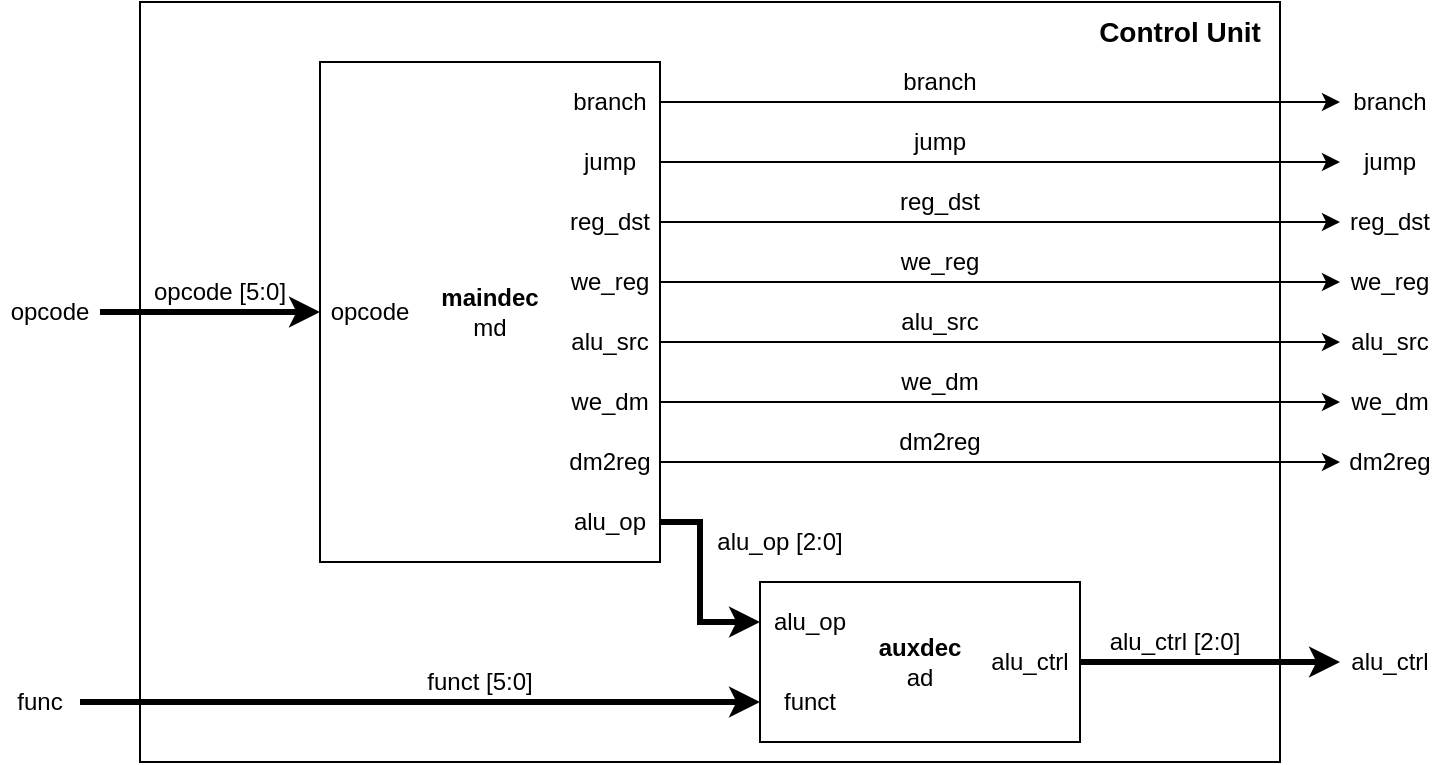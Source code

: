 <mxfile version="12.1.0" type="google" pages="1"><diagram id="jSu9rCGYSVsuAnrq_ik_" name="Page-1"><mxGraphModel dx="932" dy="625" grid="1" gridSize="10" guides="1" tooltips="1" connect="1" arrows="1" fold="1" page="1" pageScale="1" pageWidth="850" pageHeight="1100" math="0" shadow="0"><root><mxCell id="0"/><mxCell id="1" parent="0"/><mxCell id="LF2LfioBVcVy0du7oYlA-55" value="" style="rounded=0;whiteSpace=wrap;html=1;" vertex="1" parent="1"><mxGeometry x="160" y="80" width="570" height="380" as="geometry"/></mxCell><mxCell id="LF2LfioBVcVy0du7oYlA-1" value="&lt;b&gt;maindec&lt;/b&gt;&lt;br&gt;md" style="rounded=0;whiteSpace=wrap;html=1;" vertex="1" parent="1"><mxGeometry x="250" y="110" width="170" height="250" as="geometry"/></mxCell><mxCell id="LF2LfioBVcVy0du7oYlA-52" value="" style="edgeStyle=orthogonalEdgeStyle;rounded=0;orthogonalLoop=1;jettySize=auto;html=1;strokeWidth=3;" edge="1" parent="1" source="LF2LfioBVcVy0du7oYlA-2" target="LF2LfioBVcVy0du7oYlA-54"><mxGeometry relative="1" as="geometry"><mxPoint x="750" y="360" as="targetPoint"/><Array as="points"><mxPoint x="785" y="410"/></Array></mxGeometry></mxCell><mxCell id="LF2LfioBVcVy0du7oYlA-2" value="&lt;b&gt;auxdec&lt;/b&gt;&lt;br&gt;ad" style="rounded=0;whiteSpace=wrap;html=1;" vertex="1" parent="1"><mxGeometry x="470" y="370" width="160" height="80" as="geometry"/></mxCell><mxCell id="LF2LfioBVcVy0du7oYlA-3" value="opcode" style="text;html=1;strokeColor=none;fillColor=none;align=center;verticalAlign=middle;whiteSpace=wrap;rounded=0;" vertex="1" parent="1"><mxGeometry x="250" y="225" width="50" height="20" as="geometry"/></mxCell><mxCell id="LF2LfioBVcVy0du7oYlA-4" value="branch" style="text;html=1;strokeColor=none;fillColor=none;align=center;verticalAlign=middle;whiteSpace=wrap;rounded=0;" vertex="1" parent="1"><mxGeometry x="370" y="120" width="50" height="20" as="geometry"/></mxCell><mxCell id="LF2LfioBVcVy0du7oYlA-5" value="jump" style="text;html=1;strokeColor=none;fillColor=none;align=center;verticalAlign=middle;whiteSpace=wrap;rounded=0;" vertex="1" parent="1"><mxGeometry x="370" y="150" width="50" height="20" as="geometry"/></mxCell><mxCell id="LF2LfioBVcVy0du7oYlA-6" value="reg_dst" style="text;html=1;strokeColor=none;fillColor=none;align=center;verticalAlign=middle;whiteSpace=wrap;rounded=0;" vertex="1" parent="1"><mxGeometry x="370" y="180" width="50" height="20" as="geometry"/></mxCell><mxCell id="LF2LfioBVcVy0du7oYlA-9" value="we_reg" style="text;html=1;strokeColor=none;fillColor=none;align=center;verticalAlign=middle;whiteSpace=wrap;rounded=0;" vertex="1" parent="1"><mxGeometry x="370" y="210" width="50" height="20" as="geometry"/></mxCell><mxCell id="LF2LfioBVcVy0du7oYlA-10" value="alu_src" style="text;html=1;strokeColor=none;fillColor=none;align=center;verticalAlign=middle;whiteSpace=wrap;rounded=0;" vertex="1" parent="1"><mxGeometry x="370" y="240" width="50" height="20" as="geometry"/></mxCell><mxCell id="LF2LfioBVcVy0du7oYlA-11" value="we_dm" style="text;html=1;strokeColor=none;fillColor=none;align=center;verticalAlign=middle;whiteSpace=wrap;rounded=0;" vertex="1" parent="1"><mxGeometry x="370" y="270" width="50" height="20" as="geometry"/></mxCell><mxCell id="LF2LfioBVcVy0du7oYlA-12" value="dm2reg" style="text;html=1;strokeColor=none;fillColor=none;align=center;verticalAlign=middle;whiteSpace=wrap;rounded=0;" vertex="1" parent="1"><mxGeometry x="370" y="300" width="50" height="20" as="geometry"/></mxCell><mxCell id="LF2LfioBVcVy0du7oYlA-13" value="alu_op" style="text;html=1;strokeColor=none;fillColor=none;align=center;verticalAlign=middle;whiteSpace=wrap;rounded=0;" vertex="1" parent="1"><mxGeometry x="370" y="330" width="50" height="20" as="geometry"/></mxCell><mxCell id="LF2LfioBVcVy0du7oYlA-15" value="alu_op" style="text;html=1;strokeColor=none;fillColor=none;align=center;verticalAlign=middle;whiteSpace=wrap;rounded=0;" vertex="1" parent="1"><mxGeometry x="470" y="380" width="50" height="20" as="geometry"/></mxCell><mxCell id="LF2LfioBVcVy0du7oYlA-16" value="funct" style="text;html=1;strokeColor=none;fillColor=none;align=center;verticalAlign=middle;whiteSpace=wrap;rounded=0;" vertex="1" parent="1"><mxGeometry x="470" y="420" width="50" height="20" as="geometry"/></mxCell><mxCell id="LF2LfioBVcVy0du7oYlA-17" value="alu_ctrl" style="text;html=1;strokeColor=none;fillColor=none;align=center;verticalAlign=middle;whiteSpace=wrap;rounded=0;" vertex="1" parent="1"><mxGeometry x="580" y="400" width="50" height="20" as="geometry"/></mxCell><mxCell id="LF2LfioBVcVy0du7oYlA-18" value="" style="endArrow=classic;html=1;entryX=0;entryY=0.5;entryDx=0;entryDy=0;strokeWidth=3;exitX=1;exitY=0.5;exitDx=0;exitDy=0;rounded=0;" edge="1" parent="1" source="LF2LfioBVcVy0du7oYlA-13" target="LF2LfioBVcVy0du7oYlA-15"><mxGeometry width="50" height="50" relative="1" as="geometry"><mxPoint x="425" y="410" as="sourcePoint"/><mxPoint x="290" y="420" as="targetPoint"/><Array as="points"><mxPoint x="440" y="340"/><mxPoint x="440" y="390"/></Array></mxGeometry></mxCell><mxCell id="LF2LfioBVcVy0du7oYlA-19" value="alu_op [2:0]" style="text;html=1;strokeColor=none;fillColor=none;align=center;verticalAlign=middle;whiteSpace=wrap;rounded=0;" vertex="1" parent="1"><mxGeometry x="440" y="340" width="80" height="20" as="geometry"/></mxCell><mxCell id="LF2LfioBVcVy0du7oYlA-20" value="" style="endArrow=classic;html=1;strokeWidth=3;exitX=1;exitY=0.5;exitDx=0;exitDy=0;entryX=0;entryY=0.5;entryDx=0;entryDy=0;" edge="1" parent="1" source="LF2LfioBVcVy0du7oYlA-21" target="LF2LfioBVcVy0du7oYlA-16"><mxGeometry width="50" height="50" relative="1" as="geometry"><mxPoint x="180" y="385" as="sourcePoint"/><mxPoint x="460" y="490" as="targetPoint"/></mxGeometry></mxCell><mxCell id="LF2LfioBVcVy0du7oYlA-21" value="func" style="text;html=1;strokeColor=none;fillColor=none;align=center;verticalAlign=middle;whiteSpace=wrap;rounded=0;" vertex="1" parent="1"><mxGeometry x="90" y="420" width="40" height="20" as="geometry"/></mxCell><mxCell id="LF2LfioBVcVy0du7oYlA-22" value="" style="endArrow=classic;html=1;strokeWidth=3;entryX=0;entryY=0.5;entryDx=0;entryDy=0;exitX=1;exitY=0.5;exitDx=0;exitDy=0;" edge="1" parent="1" source="LF2LfioBVcVy0du7oYlA-23" target="LF2LfioBVcVy0du7oYlA-1"><mxGeometry width="50" height="50" relative="1" as="geometry"><mxPoint x="190" y="235" as="sourcePoint"/><mxPoint x="190" y="420" as="targetPoint"/></mxGeometry></mxCell><mxCell id="LF2LfioBVcVy0du7oYlA-23" value="opcode" style="text;html=1;strokeColor=none;fillColor=none;align=center;verticalAlign=middle;whiteSpace=wrap;rounded=0;" vertex="1" parent="1"><mxGeometry x="90" y="225" width="50" height="20" as="geometry"/></mxCell><mxCell id="LF2LfioBVcVy0du7oYlA-24" value="opcode [5:0]" style="text;html=1;strokeColor=none;fillColor=none;align=center;verticalAlign=middle;whiteSpace=wrap;rounded=0;" vertex="1" parent="1"><mxGeometry x="160" y="215" width="80" height="20" as="geometry"/></mxCell><mxCell id="LF2LfioBVcVy0du7oYlA-25" value="funct [5:0]" style="text;html=1;strokeColor=none;fillColor=none;align=center;verticalAlign=middle;whiteSpace=wrap;rounded=0;" vertex="1" parent="1"><mxGeometry x="300" y="410" width="60" height="20" as="geometry"/></mxCell><mxCell id="LF2LfioBVcVy0du7oYlA-26" value="" style="endArrow=classic;html=1;strokeWidth=1;exitX=1;exitY=0.5;exitDx=0;exitDy=0;entryX=0;entryY=0.5;entryDx=0;entryDy=0;" edge="1" parent="1" source="LF2LfioBVcVy0du7oYlA-4" target="LF2LfioBVcVy0du7oYlA-29"><mxGeometry width="50" height="50" relative="1" as="geometry"><mxPoint x="80" y="470" as="sourcePoint"/><mxPoint x="760" y="130" as="targetPoint"/></mxGeometry></mxCell><mxCell id="LF2LfioBVcVy0du7oYlA-28" value="branch" style="text;html=1;strokeColor=none;fillColor=none;align=center;verticalAlign=middle;whiteSpace=wrap;rounded=0;" vertex="1" parent="1"><mxGeometry x="535" y="110" width="50" height="20" as="geometry"/></mxCell><mxCell id="LF2LfioBVcVy0du7oYlA-29" value="branch" style="text;html=1;strokeColor=none;fillColor=none;align=center;verticalAlign=middle;whiteSpace=wrap;rounded=0;" vertex="1" parent="1"><mxGeometry x="760" y="120" width="50" height="20" as="geometry"/></mxCell><mxCell id="LF2LfioBVcVy0du7oYlA-33" value="" style="endArrow=classic;html=1;strokeWidth=1;exitX=1;exitY=0.5;exitDx=0;exitDy=0;entryX=0;entryY=0.5;entryDx=0;entryDy=0;" edge="1" parent="1" target="LF2LfioBVcVy0du7oYlA-35"><mxGeometry width="50" height="50" relative="1" as="geometry"><mxPoint x="420" y="160" as="sourcePoint"/><mxPoint x="760" y="160" as="targetPoint"/></mxGeometry></mxCell><mxCell id="LF2LfioBVcVy0du7oYlA-34" value="jump" style="text;html=1;strokeColor=none;fillColor=none;align=center;verticalAlign=middle;whiteSpace=wrap;rounded=0;" vertex="1" parent="1"><mxGeometry x="535" y="140" width="50" height="20" as="geometry"/></mxCell><mxCell id="LF2LfioBVcVy0du7oYlA-35" value="jump" style="text;html=1;strokeColor=none;fillColor=none;align=center;verticalAlign=middle;whiteSpace=wrap;rounded=0;" vertex="1" parent="1"><mxGeometry x="760" y="150" width="50" height="20" as="geometry"/></mxCell><mxCell id="LF2LfioBVcVy0du7oYlA-36" value="" style="endArrow=classic;html=1;strokeWidth=1;exitX=1;exitY=0.5;exitDx=0;exitDy=0;entryX=0;entryY=0.5;entryDx=0;entryDy=0;" edge="1" parent="1" target="LF2LfioBVcVy0du7oYlA-38"><mxGeometry width="50" height="50" relative="1" as="geometry"><mxPoint x="420" y="190" as="sourcePoint"/><mxPoint x="760" y="190" as="targetPoint"/></mxGeometry></mxCell><mxCell id="LF2LfioBVcVy0du7oYlA-37" value="reg_dst" style="text;html=1;strokeColor=none;fillColor=none;align=center;verticalAlign=middle;whiteSpace=wrap;rounded=0;" vertex="1" parent="1"><mxGeometry x="535" y="170" width="50" height="20" as="geometry"/></mxCell><mxCell id="LF2LfioBVcVy0du7oYlA-38" value="reg_dst" style="text;html=1;strokeColor=none;fillColor=none;align=center;verticalAlign=middle;whiteSpace=wrap;rounded=0;" vertex="1" parent="1"><mxGeometry x="760" y="180" width="50" height="20" as="geometry"/></mxCell><mxCell id="LF2LfioBVcVy0du7oYlA-39" value="" style="endArrow=classic;html=1;strokeWidth=1;exitX=1;exitY=0.5;exitDx=0;exitDy=0;entryX=0;entryY=0.5;entryDx=0;entryDy=0;" edge="1" parent="1" target="LF2LfioBVcVy0du7oYlA-41"><mxGeometry width="50" height="50" relative="1" as="geometry"><mxPoint x="420" y="220" as="sourcePoint"/><mxPoint x="760" y="220" as="targetPoint"/></mxGeometry></mxCell><mxCell id="LF2LfioBVcVy0du7oYlA-40" value="we_reg" style="text;html=1;strokeColor=none;fillColor=none;align=center;verticalAlign=middle;whiteSpace=wrap;rounded=0;" vertex="1" parent="1"><mxGeometry x="535" y="200" width="50" height="20" as="geometry"/></mxCell><mxCell id="LF2LfioBVcVy0du7oYlA-41" value="we_reg" style="text;html=1;strokeColor=none;fillColor=none;align=center;verticalAlign=middle;whiteSpace=wrap;rounded=0;" vertex="1" parent="1"><mxGeometry x="760" y="210" width="50" height="20" as="geometry"/></mxCell><mxCell id="LF2LfioBVcVy0du7oYlA-42" value="" style="endArrow=classic;html=1;strokeWidth=1;exitX=1;exitY=0.5;exitDx=0;exitDy=0;entryX=0;entryY=0.5;entryDx=0;entryDy=0;" edge="1" parent="1" target="LF2LfioBVcVy0du7oYlA-44"><mxGeometry width="50" height="50" relative="1" as="geometry"><mxPoint x="420" y="250" as="sourcePoint"/><mxPoint x="760" y="250" as="targetPoint"/></mxGeometry></mxCell><mxCell id="LF2LfioBVcVy0du7oYlA-43" value="alu_src" style="text;html=1;strokeColor=none;fillColor=none;align=center;verticalAlign=middle;whiteSpace=wrap;rounded=0;" vertex="1" parent="1"><mxGeometry x="535" y="230" width="50" height="20" as="geometry"/></mxCell><mxCell id="LF2LfioBVcVy0du7oYlA-44" value="alu_src" style="text;html=1;strokeColor=none;fillColor=none;align=center;verticalAlign=middle;whiteSpace=wrap;rounded=0;" vertex="1" parent="1"><mxGeometry x="760" y="240" width="50" height="20" as="geometry"/></mxCell><mxCell id="LF2LfioBVcVy0du7oYlA-45" value="" style="endArrow=classic;html=1;strokeWidth=1;exitX=1;exitY=0.5;exitDx=0;exitDy=0;entryX=0;entryY=0.5;entryDx=0;entryDy=0;" edge="1" parent="1" target="LF2LfioBVcVy0du7oYlA-47"><mxGeometry width="50" height="50" relative="1" as="geometry"><mxPoint x="420" y="280" as="sourcePoint"/><mxPoint x="760" y="280" as="targetPoint"/></mxGeometry></mxCell><mxCell id="LF2LfioBVcVy0du7oYlA-46" value="we_dm" style="text;html=1;strokeColor=none;fillColor=none;align=center;verticalAlign=middle;whiteSpace=wrap;rounded=0;" vertex="1" parent="1"><mxGeometry x="535" y="260" width="50" height="20" as="geometry"/></mxCell><mxCell id="LF2LfioBVcVy0du7oYlA-47" value="we_dm" style="text;html=1;strokeColor=none;fillColor=none;align=center;verticalAlign=middle;whiteSpace=wrap;rounded=0;" vertex="1" parent="1"><mxGeometry x="760" y="270" width="50" height="20" as="geometry"/></mxCell><mxCell id="LF2LfioBVcVy0du7oYlA-48" value="" style="endArrow=classic;html=1;strokeWidth=1;exitX=1;exitY=0.5;exitDx=0;exitDy=0;entryX=0;entryY=0.5;entryDx=0;entryDy=0;" edge="1" parent="1" target="LF2LfioBVcVy0du7oYlA-50"><mxGeometry width="50" height="50" relative="1" as="geometry"><mxPoint x="420" y="310" as="sourcePoint"/><mxPoint x="760" y="310" as="targetPoint"/></mxGeometry></mxCell><mxCell id="LF2LfioBVcVy0du7oYlA-49" value="dm2reg" style="text;html=1;strokeColor=none;fillColor=none;align=center;verticalAlign=middle;whiteSpace=wrap;rounded=0;" vertex="1" parent="1"><mxGeometry x="535" y="290" width="50" height="20" as="geometry"/></mxCell><mxCell id="LF2LfioBVcVy0du7oYlA-50" value="dm2reg" style="text;html=1;strokeColor=none;fillColor=none;align=center;verticalAlign=middle;whiteSpace=wrap;rounded=0;" vertex="1" parent="1"><mxGeometry x="760" y="300" width="50" height="20" as="geometry"/></mxCell><mxCell id="LF2LfioBVcVy0du7oYlA-53" value="alu_ctrl [2:0]" style="text;html=1;strokeColor=none;fillColor=none;align=center;verticalAlign=middle;whiteSpace=wrap;rounded=0;" vertex="1" parent="1"><mxGeometry x="640" y="390" width="75" height="20" as="geometry"/></mxCell><mxCell id="LF2LfioBVcVy0du7oYlA-54" value="alu_ctrl" style="text;html=1;strokeColor=none;fillColor=none;align=center;verticalAlign=middle;whiteSpace=wrap;rounded=0;" vertex="1" parent="1"><mxGeometry x="760" y="400" width="50" height="20" as="geometry"/></mxCell><mxCell id="LF2LfioBVcVy0du7oYlA-56" value="&lt;b&gt;&lt;font style=&quot;font-size: 14px&quot;&gt;Control Unit&lt;/font&gt;&lt;/b&gt;" style="text;html=1;strokeColor=none;fillColor=none;align=center;verticalAlign=middle;whiteSpace=wrap;rounded=0;" vertex="1" parent="1"><mxGeometry x="630" y="80" width="100" height="30" as="geometry"/></mxCell></root></mxGraphModel></diagram></mxfile>